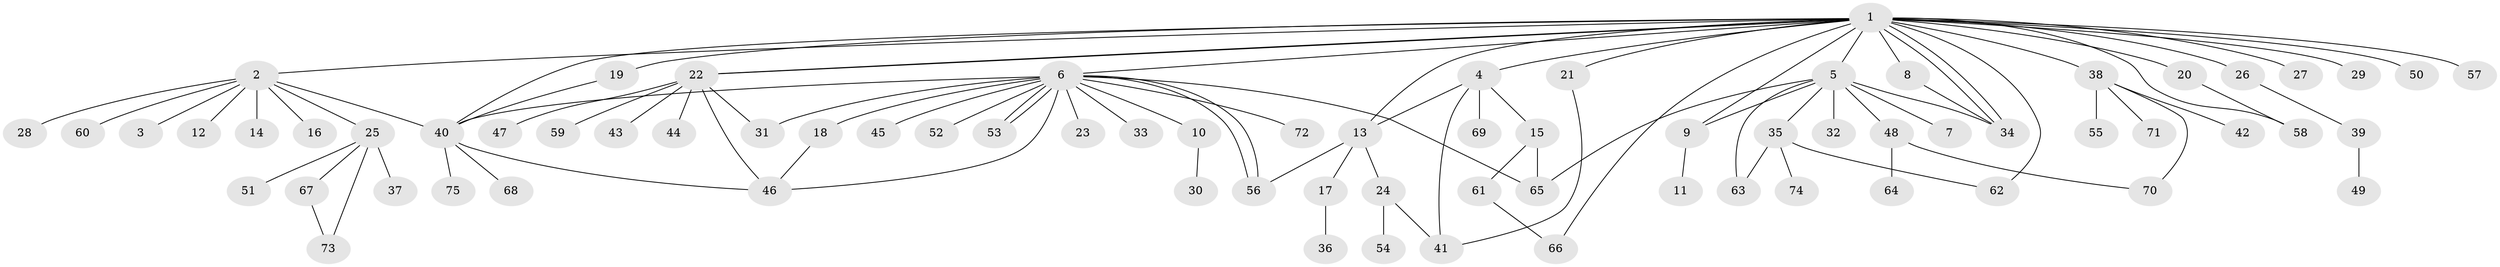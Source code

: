 // Generated by graph-tools (version 1.1) at 2025/35/03/09/25 02:35:26]
// undirected, 75 vertices, 100 edges
graph export_dot {
graph [start="1"]
  node [color=gray90,style=filled];
  1;
  2;
  3;
  4;
  5;
  6;
  7;
  8;
  9;
  10;
  11;
  12;
  13;
  14;
  15;
  16;
  17;
  18;
  19;
  20;
  21;
  22;
  23;
  24;
  25;
  26;
  27;
  28;
  29;
  30;
  31;
  32;
  33;
  34;
  35;
  36;
  37;
  38;
  39;
  40;
  41;
  42;
  43;
  44;
  45;
  46;
  47;
  48;
  49;
  50;
  51;
  52;
  53;
  54;
  55;
  56;
  57;
  58;
  59;
  60;
  61;
  62;
  63;
  64;
  65;
  66;
  67;
  68;
  69;
  70;
  71;
  72;
  73;
  74;
  75;
  1 -- 2;
  1 -- 4;
  1 -- 5;
  1 -- 6;
  1 -- 8;
  1 -- 9;
  1 -- 13;
  1 -- 19;
  1 -- 20;
  1 -- 21;
  1 -- 22;
  1 -- 22;
  1 -- 26;
  1 -- 27;
  1 -- 29;
  1 -- 34;
  1 -- 34;
  1 -- 38;
  1 -- 40;
  1 -- 50;
  1 -- 57;
  1 -- 58;
  1 -- 62;
  1 -- 66;
  2 -- 3;
  2 -- 12;
  2 -- 14;
  2 -- 16;
  2 -- 25;
  2 -- 28;
  2 -- 40;
  2 -- 60;
  4 -- 13;
  4 -- 15;
  4 -- 41;
  4 -- 69;
  5 -- 7;
  5 -- 9;
  5 -- 32;
  5 -- 34;
  5 -- 35;
  5 -- 48;
  5 -- 63;
  5 -- 65;
  6 -- 10;
  6 -- 18;
  6 -- 23;
  6 -- 31;
  6 -- 33;
  6 -- 40;
  6 -- 45;
  6 -- 46;
  6 -- 52;
  6 -- 53;
  6 -- 53;
  6 -- 56;
  6 -- 56;
  6 -- 65;
  6 -- 72;
  8 -- 34;
  9 -- 11;
  10 -- 30;
  13 -- 17;
  13 -- 24;
  13 -- 56;
  15 -- 61;
  15 -- 65;
  17 -- 36;
  18 -- 46;
  19 -- 40;
  20 -- 58;
  21 -- 41;
  22 -- 31;
  22 -- 43;
  22 -- 44;
  22 -- 46;
  22 -- 47;
  22 -- 59;
  24 -- 41;
  24 -- 54;
  25 -- 37;
  25 -- 51;
  25 -- 67;
  25 -- 73;
  26 -- 39;
  35 -- 62;
  35 -- 63;
  35 -- 74;
  38 -- 42;
  38 -- 55;
  38 -- 70;
  38 -- 71;
  39 -- 49;
  40 -- 46;
  40 -- 68;
  40 -- 75;
  48 -- 64;
  48 -- 70;
  61 -- 66;
  67 -- 73;
}

